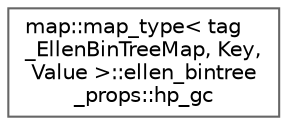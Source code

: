 digraph "类继承关系图"
{
 // LATEX_PDF_SIZE
  bgcolor="transparent";
  edge [fontname=Helvetica,fontsize=10,labelfontname=Helvetica,labelfontsize=10];
  node [fontname=Helvetica,fontsize=10,shape=box,height=0.2,width=0.4];
  rankdir="LR";
  Node0 [id="Node000000",label="map::map_type\< tag\l_EllenBinTreeMap, Key,\l Value \>::ellen_bintree\l_props::hp_gc",height=0.2,width=0.4,color="grey40", fillcolor="white", style="filled",URL="$structmap_1_1map__type_3_01tag___ellen_bin_tree_map_00_01_key_00_01_value_01_4_1_1ellen__bintree__props_1_1hp__gc.html",tooltip=" "];
}
